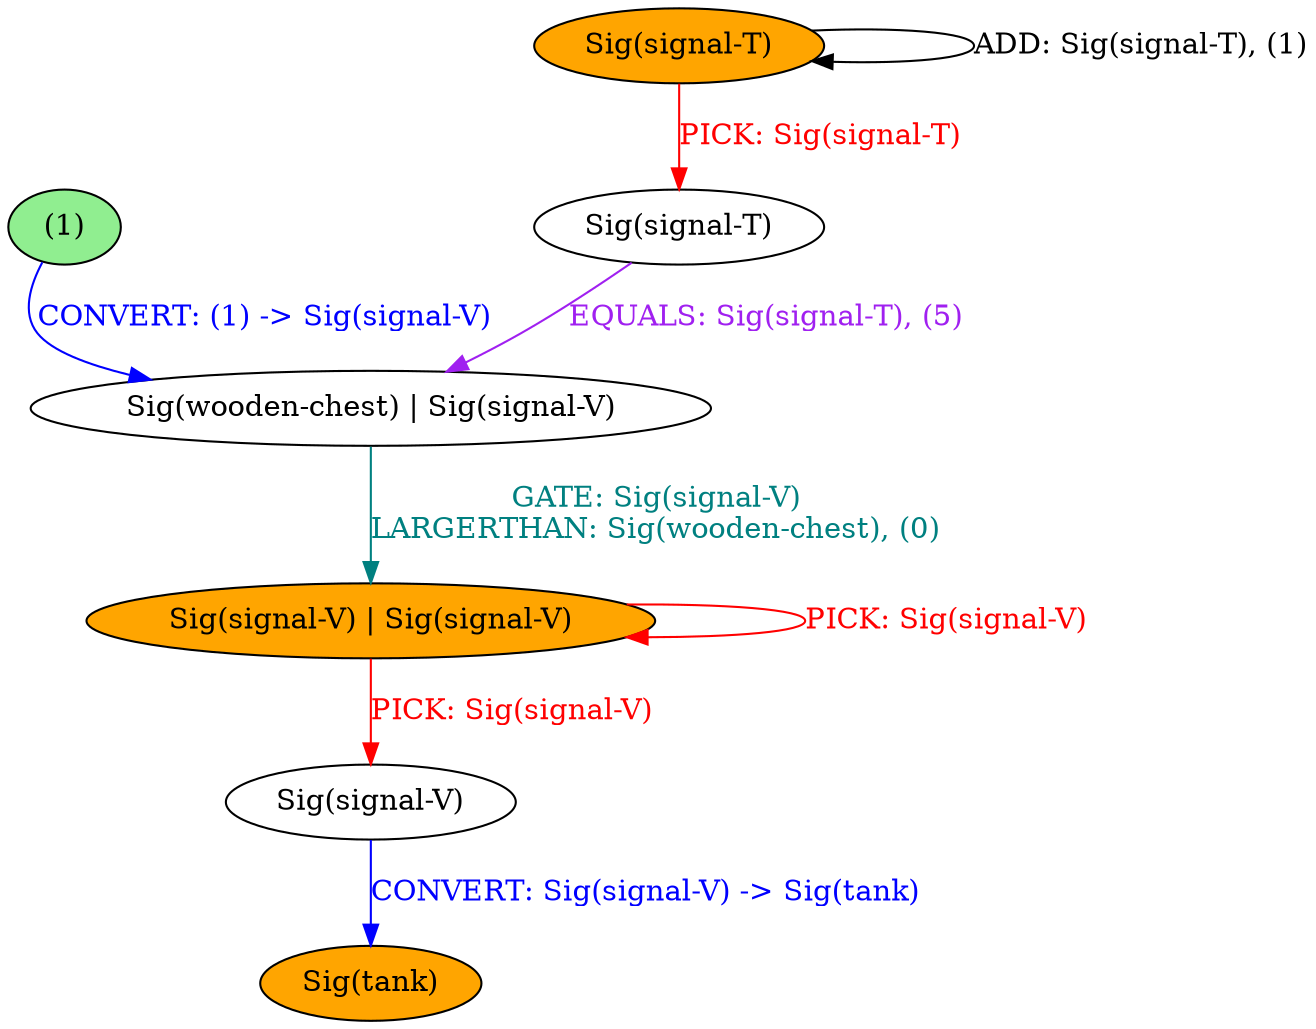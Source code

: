 strict digraph {
	nodesep=1
	4	[style=filled fillcolor=white label="Sig(signal-T)"]
	7	[style=filled fillcolor=white label="Sig(wooden-chest) | Sig(signal-V)"]
	6	[style=filled fillcolor=lightgreen label="(1)"]
	1	[style=filled fillcolor=orange label="Sig(signal-V) | Sig(signal-V)"]
	0	[style=filled fillcolor=orange label="Sig(signal-T)"]
	9	[style=filled fillcolor=orange label="Sig(tank)"]
	8	[style=filled fillcolor=white label="Sig(signal-V)"]
	4 -> 7	[label="EQUALS: Sig(signal-T), (5)" color=purple fontcolor=purple]
	7 -> 1	[label="GATE: Sig(signal-V)
LARGERTHAN: Sig(wooden-chest), (0)" color=teal fontcolor=teal]
	6 -> 7	[label="CONVERT: (1) -> Sig(signal-V)" color=blue fontcolor=blue]
	1 -> 1	[label="PICK: Sig(signal-V)" color=red fontcolor=red]
	1 -> 8	[label="PICK: Sig(signal-V)" color=red fontcolor=red]
	0 -> 0	[label="ADD: Sig(signal-T), (1)" color=black fontcolor=black]
	0 -> 4	[label="PICK: Sig(signal-T)" color=red fontcolor=red]
	8 -> 9	[label="CONVERT: Sig(signal-V) -> Sig(tank)" color=blue fontcolor=blue]
}

